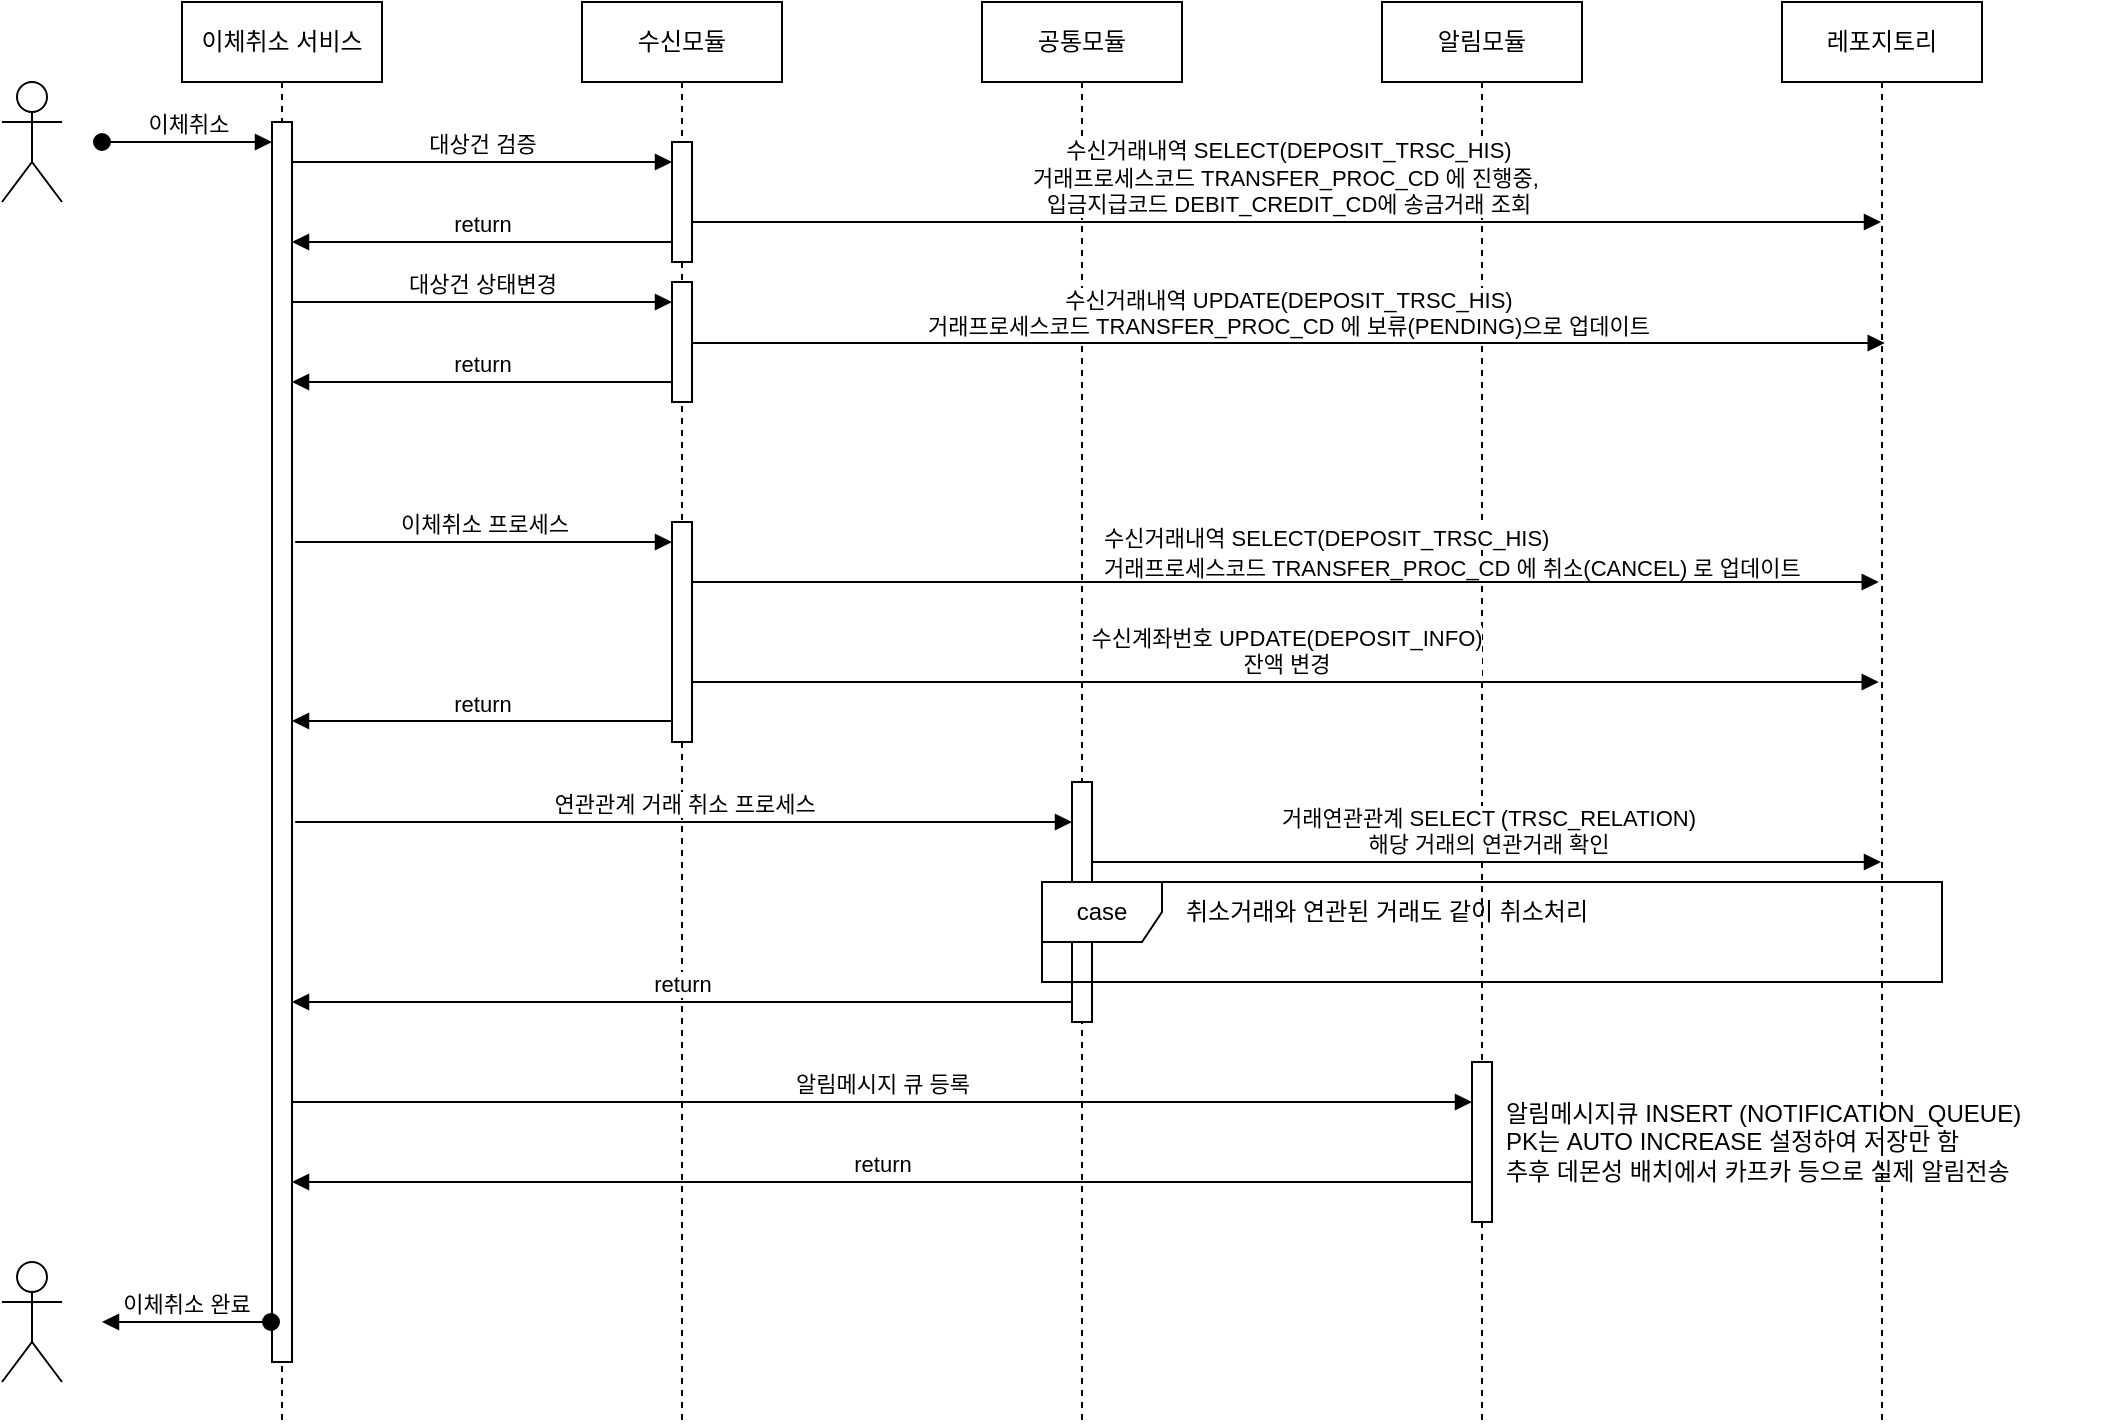 <mxfile version="24.8.6">
  <diagram name="Page-1" id="2YBvvXClWsGukQMizWep">
    <mxGraphModel dx="1674" dy="746" grid="1" gridSize="10" guides="1" tooltips="1" connect="1" arrows="1" fold="1" page="1" pageScale="1" pageWidth="850" pageHeight="1100" background="#ffffff" math="0" shadow="0">
      <root>
        <mxCell id="0" />
        <mxCell id="1" parent="0" />
        <mxCell id="kIjc9tb8nOZSVFgZSKF5-42" value="" style="shape=umlActor;verticalLabelPosition=bottom;verticalAlign=top;html=1;outlineConnect=0;" parent="1" vertex="1">
          <mxGeometry x="130" y="100" width="30" height="60" as="geometry" />
        </mxCell>
        <mxCell id="2TJhX8au2aPFaMWwYMit-71" value="이체취소 서비스" style="shape=umlLifeline;perimeter=lifelinePerimeter;whiteSpace=wrap;html=1;container=0;dropTarget=0;collapsible=0;recursiveResize=0;outlineConnect=0;portConstraint=eastwest;newEdgeStyle={&quot;edgeStyle&quot;:&quot;elbowEdgeStyle&quot;,&quot;elbow&quot;:&quot;vertical&quot;,&quot;curved&quot;:0,&quot;rounded&quot;:0};" parent="1" vertex="1">
          <mxGeometry x="220" y="60" width="100" height="710" as="geometry" />
        </mxCell>
        <mxCell id="2TJhX8au2aPFaMWwYMit-72" value="" style="html=1;points=[];perimeter=orthogonalPerimeter;outlineConnect=0;targetShapes=umlLifeline;portConstraint=eastwest;newEdgeStyle={&quot;edgeStyle&quot;:&quot;elbowEdgeStyle&quot;,&quot;elbow&quot;:&quot;vertical&quot;,&quot;curved&quot;:0,&quot;rounded&quot;:0};" parent="2TJhX8au2aPFaMWwYMit-71" vertex="1">
          <mxGeometry x="45" y="60" width="10" height="620" as="geometry" />
        </mxCell>
        <mxCell id="2TJhX8au2aPFaMWwYMit-73" value="이체취소" style="html=1;verticalAlign=bottom;startArrow=oval;endArrow=block;startSize=8;edgeStyle=elbowEdgeStyle;elbow=vertical;curved=0;rounded=0;" parent="2TJhX8au2aPFaMWwYMit-71" target="2TJhX8au2aPFaMWwYMit-72" edge="1">
          <mxGeometry relative="1" as="geometry">
            <mxPoint x="-40" y="70" as="sourcePoint" />
          </mxGeometry>
        </mxCell>
        <mxCell id="2TJhX8au2aPFaMWwYMit-74" value="수신모듈" style="shape=umlLifeline;perimeter=lifelinePerimeter;whiteSpace=wrap;html=1;container=0;dropTarget=0;collapsible=0;recursiveResize=0;outlineConnect=0;portConstraint=eastwest;newEdgeStyle={&quot;edgeStyle&quot;:&quot;elbowEdgeStyle&quot;,&quot;elbow&quot;:&quot;vertical&quot;,&quot;curved&quot;:0,&quot;rounded&quot;:0};" parent="1" vertex="1">
          <mxGeometry x="420" y="60" width="100" height="710" as="geometry" />
        </mxCell>
        <mxCell id="2TJhX8au2aPFaMWwYMit-75" value="" style="html=1;points=[];perimeter=orthogonalPerimeter;outlineConnect=0;targetShapes=umlLifeline;portConstraint=eastwest;newEdgeStyle={&quot;edgeStyle&quot;:&quot;elbowEdgeStyle&quot;,&quot;elbow&quot;:&quot;vertical&quot;,&quot;curved&quot;:0,&quot;rounded&quot;:0};" parent="2TJhX8au2aPFaMWwYMit-74" vertex="1">
          <mxGeometry x="45" y="70" width="10" height="60" as="geometry" />
        </mxCell>
        <mxCell id="2TJhX8au2aPFaMWwYMit-76" value="" style="html=1;points=[];perimeter=orthogonalPerimeter;outlineConnect=0;targetShapes=umlLifeline;portConstraint=eastwest;newEdgeStyle={&quot;edgeStyle&quot;:&quot;elbowEdgeStyle&quot;,&quot;elbow&quot;:&quot;vertical&quot;,&quot;curved&quot;:0,&quot;rounded&quot;:0};" parent="2TJhX8au2aPFaMWwYMit-74" vertex="1">
          <mxGeometry x="45" y="140" width="10" height="60" as="geometry" />
        </mxCell>
        <mxCell id="2TJhX8au2aPFaMWwYMit-77" value="대상건 검증" style="html=1;verticalAlign=bottom;endArrow=block;edgeStyle=elbowEdgeStyle;elbow=vertical;curved=0;rounded=0;" parent="1" source="2TJhX8au2aPFaMWwYMit-72" target="2TJhX8au2aPFaMWwYMit-75" edge="1">
          <mxGeometry relative="1" as="geometry">
            <mxPoint x="415" y="150" as="sourcePoint" />
            <Array as="points">
              <mxPoint x="400" y="140" />
            </Array>
            <mxPoint as="offset" />
          </mxGeometry>
        </mxCell>
        <mxCell id="2TJhX8au2aPFaMWwYMit-78" value="return" style="html=1;verticalAlign=bottom;endArrow=block;edgeStyle=elbowEdgeStyle;elbow=vertical;curved=0;rounded=0;" parent="1" source="2TJhX8au2aPFaMWwYMit-75" target="2TJhX8au2aPFaMWwYMit-72" edge="1">
          <mxGeometry relative="1" as="geometry">
            <mxPoint x="395" y="180" as="sourcePoint" />
            <Array as="points">
              <mxPoint x="410" y="180" />
            </Array>
            <mxPoint x="280" y="180" as="targetPoint" />
          </mxGeometry>
        </mxCell>
        <mxCell id="2TJhX8au2aPFaMWwYMit-79" value="공통모듈" style="shape=umlLifeline;perimeter=lifelinePerimeter;whiteSpace=wrap;html=1;container=0;dropTarget=0;collapsible=0;recursiveResize=0;outlineConnect=0;portConstraint=eastwest;newEdgeStyle={&quot;edgeStyle&quot;:&quot;elbowEdgeStyle&quot;,&quot;elbow&quot;:&quot;vertical&quot;,&quot;curved&quot;:0,&quot;rounded&quot;:0};" parent="1" vertex="1">
          <mxGeometry x="620" y="60" width="100" height="710" as="geometry" />
        </mxCell>
        <mxCell id="2TJhX8au2aPFaMWwYMit-80" value="" style="html=1;points=[];perimeter=orthogonalPerimeter;outlineConnect=0;targetShapes=umlLifeline;portConstraint=eastwest;newEdgeStyle={&quot;edgeStyle&quot;:&quot;elbowEdgeStyle&quot;,&quot;elbow&quot;:&quot;vertical&quot;,&quot;curved&quot;:0,&quot;rounded&quot;:0};" parent="2TJhX8au2aPFaMWwYMit-79" vertex="1">
          <mxGeometry x="45" y="390" width="10" height="120" as="geometry" />
        </mxCell>
        <mxCell id="2TJhX8au2aPFaMWwYMit-81" value="알림모듈" style="shape=umlLifeline;perimeter=lifelinePerimeter;whiteSpace=wrap;html=1;container=0;dropTarget=0;collapsible=0;recursiveResize=0;outlineConnect=0;portConstraint=eastwest;newEdgeStyle={&quot;edgeStyle&quot;:&quot;elbowEdgeStyle&quot;,&quot;elbow&quot;:&quot;vertical&quot;,&quot;curved&quot;:0,&quot;rounded&quot;:0};" parent="1" vertex="1">
          <mxGeometry x="820" y="60" width="100" height="710" as="geometry" />
        </mxCell>
        <mxCell id="2TJhX8au2aPFaMWwYMit-82" value="" style="html=1;points=[];perimeter=orthogonalPerimeter;outlineConnect=0;targetShapes=umlLifeline;portConstraint=eastwest;newEdgeStyle={&quot;edgeStyle&quot;:&quot;elbowEdgeStyle&quot;,&quot;elbow&quot;:&quot;vertical&quot;,&quot;curved&quot;:0,&quot;rounded&quot;:0};" parent="2TJhX8au2aPFaMWwYMit-81" vertex="1">
          <mxGeometry x="45" y="530" width="10" height="80" as="geometry" />
        </mxCell>
        <mxCell id="2TJhX8au2aPFaMWwYMit-83" value="레포지토리" style="shape=umlLifeline;perimeter=lifelinePerimeter;whiteSpace=wrap;html=1;container=0;dropTarget=0;collapsible=0;recursiveResize=0;outlineConnect=0;portConstraint=eastwest;newEdgeStyle={&quot;edgeStyle&quot;:&quot;elbowEdgeStyle&quot;,&quot;elbow&quot;:&quot;vertical&quot;,&quot;curved&quot;:0,&quot;rounded&quot;:0};" parent="1" vertex="1">
          <mxGeometry x="1020" y="60" width="100" height="710" as="geometry" />
        </mxCell>
        <mxCell id="2TJhX8au2aPFaMWwYMit-84" value="&lt;div style=&quot;&quot;&gt;&lt;br&gt;&lt;/div&gt;" style="text;html=1;align=left;verticalAlign=middle;resizable=0;points=[];autosize=1;strokeColor=none;fillColor=none;" parent="1" vertex="1">
          <mxGeometry x="480" y="145" width="20" height="30" as="geometry" />
        </mxCell>
        <mxCell id="2TJhX8au2aPFaMWwYMit-85" value="이체취소 프로세스" style="html=1;verticalAlign=bottom;endArrow=block;edgeStyle=elbowEdgeStyle;elbow=vertical;curved=0;rounded=0;" parent="1" target="2TJhX8au2aPFaMWwYMit-96" edge="1">
          <mxGeometry relative="1" as="geometry">
            <mxPoint x="276.63" y="330" as="sourcePoint" />
            <Array as="points">
              <mxPoint x="401.63" y="330" />
            </Array>
            <mxPoint x="666.13" y="330" as="targetPoint" />
            <mxPoint as="offset" />
          </mxGeometry>
        </mxCell>
        <mxCell id="2TJhX8au2aPFaMWwYMit-86" value="return" style="html=1;verticalAlign=bottom;endArrow=block;edgeStyle=elbowEdgeStyle;elbow=vertical;curved=0;rounded=0;" parent="1" edge="1" target="2TJhX8au2aPFaMWwYMit-72">
          <mxGeometry relative="1" as="geometry">
            <mxPoint x="465" y="419.5" as="sourcePoint" />
            <Array as="points" />
            <mxPoint x="300" y="420" as="targetPoint" />
          </mxGeometry>
        </mxCell>
        <mxCell id="2TJhX8au2aPFaMWwYMit-87" value="&lt;div style=&quot;&quot;&gt;&lt;span style=&quot;font-size: 11px; text-align: center; background-color: rgb(255, 255, 255);&quot;&gt;수신거래내역 SELECT(DEPOSIT_TRSC_HIS)&lt;/span&gt;&lt;/div&gt;&lt;div style=&quot;&quot;&gt;&lt;span style=&quot;font-size: 11px; text-align: center; background-color: rgb(255, 255, 255);&quot;&gt;거래프로세스코드&amp;nbsp;TRANSFER_PROC_CD 에 취소(CANCEL) 로 업데이트&lt;/span&gt;&lt;/div&gt;" style="text;html=1;align=left;verticalAlign=middle;resizable=0;points=[];autosize=1;strokeColor=none;fillColor=none;" parent="1" vertex="1">
          <mxGeometry x="678.88" y="315" width="390" height="40" as="geometry" />
        </mxCell>
        <mxCell id="2TJhX8au2aPFaMWwYMit-90" value="" style="html=1;verticalAlign=bottom;endArrow=block;edgeStyle=elbowEdgeStyle;elbow=vertical;curved=0;rounded=0;" parent="1" source="2TJhX8au2aPFaMWwYMit-96" edge="1">
          <mxGeometry relative="1" as="geometry">
            <mxPoint x="678.88" y="350" as="sourcePoint" />
            <Array as="points">
              <mxPoint x="813.88" y="350" />
            </Array>
            <mxPoint x="1068.38" y="350" as="targetPoint" />
            <mxPoint as="offset" />
          </mxGeometry>
        </mxCell>
        <mxCell id="2TJhX8au2aPFaMWwYMit-91" value="이체취소 완료" style="html=1;verticalAlign=bottom;startArrow=oval;endArrow=block;startSize=8;edgeStyle=elbowEdgeStyle;elbow=vertical;curved=0;rounded=0;" parent="1" edge="1">
          <mxGeometry relative="1" as="geometry">
            <mxPoint x="264.5" y="720" as="sourcePoint" />
            <mxPoint x="180" y="720" as="targetPoint" />
          </mxGeometry>
        </mxCell>
        <mxCell id="2TJhX8au2aPFaMWwYMit-92" value="수신거래내역 SELECT(DEPOSIT_TRSC_HIS)&lt;br&gt;거래프로세스코드&amp;nbsp;TRANSFER_PROC_CD 에 진행중,&amp;nbsp;&lt;br&gt;입금지급코드 DEBIT_CREDIT_CD에 송금거래&amp;nbsp;조회" style="html=1;verticalAlign=bottom;endArrow=block;edgeStyle=elbowEdgeStyle;elbow=vertical;curved=0;rounded=0;" parent="1" target="2TJhX8au2aPFaMWwYMit-83" edge="1">
          <mxGeometry relative="1" as="geometry">
            <mxPoint x="475" y="170" as="sourcePoint" />
            <Array as="points">
              <mxPoint x="590" y="170" />
              <mxPoint x="615" y="159.5" />
            </Array>
            <mxPoint x="870" y="159.5" as="targetPoint" />
            <mxPoint as="offset" />
          </mxGeometry>
        </mxCell>
        <mxCell id="2TJhX8au2aPFaMWwYMit-93" value="대상건 상태변경" style="html=1;verticalAlign=bottom;endArrow=block;edgeStyle=elbowEdgeStyle;elbow=vertical;curved=0;rounded=0;" parent="1" edge="1">
          <mxGeometry relative="1" as="geometry">
            <mxPoint x="275" y="210" as="sourcePoint" />
            <Array as="points">
              <mxPoint x="400" y="210" />
            </Array>
            <mxPoint as="offset" />
            <mxPoint x="465" y="210" as="targetPoint" />
          </mxGeometry>
        </mxCell>
        <mxCell id="2TJhX8au2aPFaMWwYMit-94" value="return" style="html=1;verticalAlign=bottom;endArrow=block;edgeStyle=elbowEdgeStyle;elbow=vertical;curved=0;rounded=0;" parent="1" edge="1">
          <mxGeometry relative="1" as="geometry">
            <mxPoint x="465" y="250" as="sourcePoint" />
            <Array as="points">
              <mxPoint x="410" y="250" />
            </Array>
            <mxPoint x="275" y="250" as="targetPoint" />
          </mxGeometry>
        </mxCell>
        <mxCell id="2TJhX8au2aPFaMWwYMit-95" value="수신거래내역 UPDATE(DEPOSIT_TRSC_HIS)&lt;div&gt;거래프로세스코드 TRANSFER_PROC_CD 에 보류(PENDING)으로 업데이트&lt;/div&gt;" style="html=1;verticalAlign=bottom;endArrow=block;edgeStyle=elbowEdgeStyle;elbow=vertical;curved=0;rounded=0;" parent="1" edge="1" source="2TJhX8au2aPFaMWwYMit-76">
          <mxGeometry x="0.0" relative="1" as="geometry">
            <mxPoint x="530" y="231" as="sourcePoint" />
            <Array as="points" />
            <mxPoint x="1071.38" y="230.5" as="targetPoint" />
            <mxPoint as="offset" />
          </mxGeometry>
        </mxCell>
        <mxCell id="2TJhX8au2aPFaMWwYMit-96" value="" style="html=1;points=[];perimeter=orthogonalPerimeter;outlineConnect=0;targetShapes=umlLifeline;portConstraint=eastwest;newEdgeStyle={&quot;edgeStyle&quot;:&quot;elbowEdgeStyle&quot;,&quot;elbow&quot;:&quot;vertical&quot;,&quot;curved&quot;:0,&quot;rounded&quot;:0};" parent="1" vertex="1">
          <mxGeometry x="465" y="320" width="10" height="110" as="geometry" />
        </mxCell>
        <mxCell id="2TJhX8au2aPFaMWwYMit-97" value="수신계좌번호 UPDATE(DEPOSIT_INFO)&lt;div&gt;잔액 변경&lt;/div&gt;" style="html=1;verticalAlign=bottom;endArrow=block;edgeStyle=elbowEdgeStyle;elbow=vertical;curved=0;rounded=0;" parent="1" edge="1">
          <mxGeometry relative="1" as="geometry">
            <mxPoint x="475" y="400" as="sourcePoint" />
            <Array as="points">
              <mxPoint x="813.88" y="400" />
            </Array>
            <mxPoint x="1068.38" y="400" as="targetPoint" />
            <mxPoint as="offset" />
          </mxGeometry>
        </mxCell>
        <mxCell id="2TJhX8au2aPFaMWwYMit-98" value="연관관계 거래 취소 프로세스" style="html=1;verticalAlign=bottom;endArrow=block;edgeStyle=elbowEdgeStyle;elbow=vertical;curved=0;rounded=0;" parent="1" target="2TJhX8au2aPFaMWwYMit-80" edge="1">
          <mxGeometry relative="1" as="geometry">
            <mxPoint x="276.63" y="470" as="sourcePoint" />
            <Array as="points" />
            <mxPoint x="620" y="472" as="targetPoint" />
            <mxPoint as="offset" />
          </mxGeometry>
        </mxCell>
        <mxCell id="2TJhX8au2aPFaMWwYMit-99" value="거래연관관계 SELECT (TRSC_RELATION)&lt;div&gt;해당 거래의 연관거래 확인&lt;/div&gt;" style="html=1;verticalAlign=bottom;endArrow=block;edgeStyle=elbowEdgeStyle;elbow=vertical;curved=0;rounded=0;" parent="1" source="2TJhX8au2aPFaMWwYMit-80" target="2TJhX8au2aPFaMWwYMit-83" edge="1">
          <mxGeometry relative="1" as="geometry">
            <mxPoint x="678.88" y="490" as="sourcePoint" />
            <Array as="points">
              <mxPoint x="1017.76" y="490" />
            </Array>
            <mxPoint x="1272.26" y="490" as="targetPoint" />
            <mxPoint as="offset" />
          </mxGeometry>
        </mxCell>
        <mxCell id="2TJhX8au2aPFaMWwYMit-100" value="case" style="shape=umlFrame;whiteSpace=wrap;html=1;pointerEvents=0;" parent="1" vertex="1">
          <mxGeometry x="650" y="500" width="450" height="50" as="geometry" />
        </mxCell>
        <mxCell id="2TJhX8au2aPFaMWwYMit-101" value="&lt;div style=&quot;&quot;&gt;취소거래와 연관된 거래도 같이 취소처리&lt;/div&gt;" style="text;html=1;align=left;verticalAlign=middle;resizable=0;points=[];autosize=1;strokeColor=none;fillColor=none;" parent="1" vertex="1">
          <mxGeometry x="720" y="500" width="240" height="30" as="geometry" />
        </mxCell>
        <mxCell id="2TJhX8au2aPFaMWwYMit-102" value="return" style="html=1;verticalAlign=bottom;endArrow=block;edgeStyle=elbowEdgeStyle;elbow=vertical;curved=0;rounded=0;" parent="1" target="2TJhX8au2aPFaMWwYMit-72" edge="1">
          <mxGeometry relative="1" as="geometry">
            <mxPoint x="665" y="560" as="sourcePoint" />
            <Array as="points">
              <mxPoint x="610" y="560" />
            </Array>
            <mxPoint x="475" y="560" as="targetPoint" />
          </mxGeometry>
        </mxCell>
        <mxCell id="2TJhX8au2aPFaMWwYMit-103" value="알림메시지 큐 등록" style="html=1;verticalAlign=bottom;endArrow=block;edgeStyle=elbowEdgeStyle;elbow=vertical;curved=0;rounded=0;" parent="1" edge="1">
          <mxGeometry relative="1" as="geometry">
            <mxPoint x="275" y="610" as="sourcePoint" />
            <Array as="points" />
            <mxPoint x="865" y="610" as="targetPoint" />
            <mxPoint as="offset" />
          </mxGeometry>
        </mxCell>
        <mxCell id="2TJhX8au2aPFaMWwYMit-104" value="return" style="html=1;verticalAlign=bottom;endArrow=block;edgeStyle=elbowEdgeStyle;elbow=vertical;curved=0;rounded=0;" parent="1" target="2TJhX8au2aPFaMWwYMit-72" edge="1">
          <mxGeometry relative="1" as="geometry">
            <mxPoint x="865" y="650" as="sourcePoint" />
            <Array as="points">
              <mxPoint x="810" y="650" />
            </Array>
            <mxPoint x="475" y="650" as="targetPoint" />
          </mxGeometry>
        </mxCell>
        <mxCell id="2TJhX8au2aPFaMWwYMit-105" value="&lt;div style=&quot;&quot;&gt;알림메시지큐 INSERT (NOTIFICATION_QUEUE)&lt;/div&gt;&lt;div style=&quot;&quot;&gt;PK는 AUTO INCREASE 설정하여 저장만 함&lt;/div&gt;&lt;div style=&quot;&quot;&gt;추후 데몬성 배치에서 카프카 등으로 실제 알림전송&lt;/div&gt;" style="text;html=1;align=left;verticalAlign=middle;resizable=0;points=[];autosize=1;strokeColor=none;fillColor=none;" parent="1" vertex="1">
          <mxGeometry x="880" y="600" width="300" height="60" as="geometry" />
        </mxCell>
        <mxCell id="O9L9wsj-MXSltqO4RPbO-1" value="" style="shape=umlActor;verticalLabelPosition=bottom;verticalAlign=top;html=1;outlineConnect=0;" vertex="1" parent="1">
          <mxGeometry x="130" y="690" width="30" height="60" as="geometry" />
        </mxCell>
      </root>
    </mxGraphModel>
  </diagram>
</mxfile>
